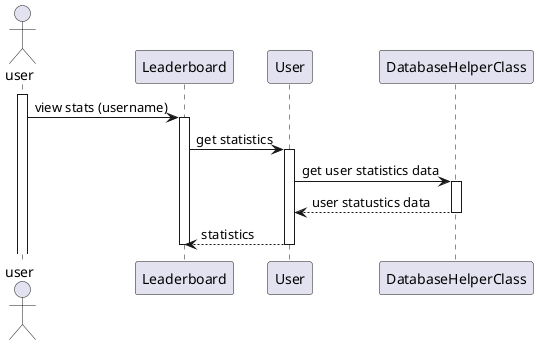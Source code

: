 @startuml
actor user

participant Leaderboard as L
participant User as U
participant DatabaseHelperClass as db

activate user
user -> L: view stats (username)
        activate L
                L -> U: get statistics
                activate U
                U -> db: get user statistics data
                        activate db
                db --> U: user statustics data
                                deactivate db
                U --> L: statistics
                deactivate L
                deactivate U
deactivate L

@enduml
